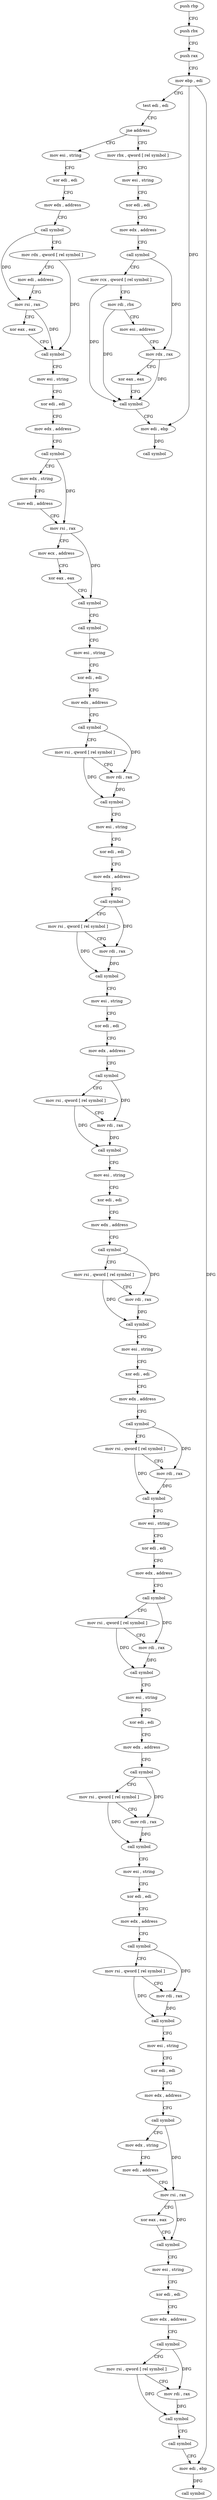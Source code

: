 digraph "func" {
"4200352" [label = "push rbp" ]
"4200353" [label = "push rbx" ]
"4200354" [label = "push rax" ]
"4200355" [label = "mov ebp , edi" ]
"4200357" [label = "test edi , edi" ]
"4200359" [label = "jne address" ]
"4200788" [label = "mov rbx , qword [ rel symbol ]" ]
"4200365" [label = "mov esi , string" ]
"4200795" [label = "mov esi , string" ]
"4200800" [label = "xor edi , edi" ]
"4200802" [label = "mov edx , address" ]
"4200807" [label = "call symbol" ]
"4200812" [label = "mov rcx , qword [ rel symbol ]" ]
"4200819" [label = "mov rdi , rbx" ]
"4200822" [label = "mov esi , address" ]
"4200827" [label = "mov rdx , rax" ]
"4200830" [label = "xor eax , eax" ]
"4200832" [label = "call symbol" ]
"4200837" [label = "mov edi , ebp" ]
"4200839" [label = "call symbol" ]
"4200370" [label = "xor edi , edi" ]
"4200372" [label = "mov edx , address" ]
"4200377" [label = "call symbol" ]
"4200382" [label = "mov rdx , qword [ rel symbol ]" ]
"4200389" [label = "mov edi , address" ]
"4200394" [label = "mov rsi , rax" ]
"4200397" [label = "xor eax , eax" ]
"4200399" [label = "call symbol" ]
"4200404" [label = "mov esi , string" ]
"4200409" [label = "xor edi , edi" ]
"4200411" [label = "mov edx , address" ]
"4200416" [label = "call symbol" ]
"4200421" [label = "mov edx , string" ]
"4200426" [label = "mov edi , address" ]
"4200431" [label = "mov rsi , rax" ]
"4200434" [label = "mov ecx , address" ]
"4200439" [label = "xor eax , eax" ]
"4200441" [label = "call symbol" ]
"4200446" [label = "call symbol" ]
"4200451" [label = "mov esi , string" ]
"4200456" [label = "xor edi , edi" ]
"4200458" [label = "mov edx , address" ]
"4200463" [label = "call symbol" ]
"4200468" [label = "mov rsi , qword [ rel symbol ]" ]
"4200475" [label = "mov rdi , rax" ]
"4200478" [label = "call symbol" ]
"4200483" [label = "mov esi , string" ]
"4200488" [label = "xor edi , edi" ]
"4200490" [label = "mov edx , address" ]
"4200495" [label = "call symbol" ]
"4200500" [label = "mov rsi , qword [ rel symbol ]" ]
"4200507" [label = "mov rdi , rax" ]
"4200510" [label = "call symbol" ]
"4200515" [label = "mov esi , string" ]
"4200520" [label = "xor edi , edi" ]
"4200522" [label = "mov edx , address" ]
"4200527" [label = "call symbol" ]
"4200532" [label = "mov rsi , qword [ rel symbol ]" ]
"4200539" [label = "mov rdi , rax" ]
"4200542" [label = "call symbol" ]
"4200547" [label = "mov esi , string" ]
"4200552" [label = "xor edi , edi" ]
"4200554" [label = "mov edx , address" ]
"4200559" [label = "call symbol" ]
"4200564" [label = "mov rsi , qword [ rel symbol ]" ]
"4200571" [label = "mov rdi , rax" ]
"4200574" [label = "call symbol" ]
"4200579" [label = "mov esi , string" ]
"4200584" [label = "xor edi , edi" ]
"4200586" [label = "mov edx , address" ]
"4200591" [label = "call symbol" ]
"4200596" [label = "mov rsi , qword [ rel symbol ]" ]
"4200603" [label = "mov rdi , rax" ]
"4200606" [label = "call symbol" ]
"4200611" [label = "mov esi , string" ]
"4200616" [label = "xor edi , edi" ]
"4200618" [label = "mov edx , address" ]
"4200623" [label = "call symbol" ]
"4200628" [label = "mov rsi , qword [ rel symbol ]" ]
"4200635" [label = "mov rdi , rax" ]
"4200638" [label = "call symbol" ]
"4200643" [label = "mov esi , string" ]
"4200648" [label = "xor edi , edi" ]
"4200650" [label = "mov edx , address" ]
"4200655" [label = "call symbol" ]
"4200660" [label = "mov rsi , qword [ rel symbol ]" ]
"4200667" [label = "mov rdi , rax" ]
"4200670" [label = "call symbol" ]
"4200675" [label = "mov esi , string" ]
"4200680" [label = "xor edi , edi" ]
"4200682" [label = "mov edx , address" ]
"4200687" [label = "call symbol" ]
"4200692" [label = "mov rsi , qword [ rel symbol ]" ]
"4200699" [label = "mov rdi , rax" ]
"4200702" [label = "call symbol" ]
"4200707" [label = "mov esi , string" ]
"4200712" [label = "xor edi , edi" ]
"4200714" [label = "mov edx , address" ]
"4200719" [label = "call symbol" ]
"4200724" [label = "mov edx , string" ]
"4200729" [label = "mov edi , address" ]
"4200734" [label = "mov rsi , rax" ]
"4200737" [label = "xor eax , eax" ]
"4200739" [label = "call symbol" ]
"4200744" [label = "mov esi , string" ]
"4200749" [label = "xor edi , edi" ]
"4200751" [label = "mov edx , address" ]
"4200756" [label = "call symbol" ]
"4200761" [label = "mov rsi , qword [ rel symbol ]" ]
"4200768" [label = "mov rdi , rax" ]
"4200771" [label = "call symbol" ]
"4200776" [label = "call symbol" ]
"4200781" [label = "mov edi , ebp" ]
"4200783" [label = "call symbol" ]
"4200352" -> "4200353" [ label = "CFG" ]
"4200353" -> "4200354" [ label = "CFG" ]
"4200354" -> "4200355" [ label = "CFG" ]
"4200355" -> "4200357" [ label = "CFG" ]
"4200355" -> "4200837" [ label = "DFG" ]
"4200355" -> "4200781" [ label = "DFG" ]
"4200357" -> "4200359" [ label = "CFG" ]
"4200359" -> "4200788" [ label = "CFG" ]
"4200359" -> "4200365" [ label = "CFG" ]
"4200788" -> "4200795" [ label = "CFG" ]
"4200365" -> "4200370" [ label = "CFG" ]
"4200795" -> "4200800" [ label = "CFG" ]
"4200800" -> "4200802" [ label = "CFG" ]
"4200802" -> "4200807" [ label = "CFG" ]
"4200807" -> "4200812" [ label = "CFG" ]
"4200807" -> "4200827" [ label = "DFG" ]
"4200812" -> "4200819" [ label = "CFG" ]
"4200812" -> "4200832" [ label = "DFG" ]
"4200819" -> "4200822" [ label = "CFG" ]
"4200819" -> "4200832" [ label = "DFG" ]
"4200822" -> "4200827" [ label = "CFG" ]
"4200827" -> "4200830" [ label = "CFG" ]
"4200827" -> "4200832" [ label = "DFG" ]
"4200830" -> "4200832" [ label = "CFG" ]
"4200832" -> "4200837" [ label = "CFG" ]
"4200837" -> "4200839" [ label = "DFG" ]
"4200370" -> "4200372" [ label = "CFG" ]
"4200372" -> "4200377" [ label = "CFG" ]
"4200377" -> "4200382" [ label = "CFG" ]
"4200377" -> "4200394" [ label = "DFG" ]
"4200382" -> "4200389" [ label = "CFG" ]
"4200382" -> "4200399" [ label = "DFG" ]
"4200389" -> "4200394" [ label = "CFG" ]
"4200394" -> "4200397" [ label = "CFG" ]
"4200394" -> "4200399" [ label = "DFG" ]
"4200397" -> "4200399" [ label = "CFG" ]
"4200399" -> "4200404" [ label = "CFG" ]
"4200404" -> "4200409" [ label = "CFG" ]
"4200409" -> "4200411" [ label = "CFG" ]
"4200411" -> "4200416" [ label = "CFG" ]
"4200416" -> "4200421" [ label = "CFG" ]
"4200416" -> "4200431" [ label = "DFG" ]
"4200421" -> "4200426" [ label = "CFG" ]
"4200426" -> "4200431" [ label = "CFG" ]
"4200431" -> "4200434" [ label = "CFG" ]
"4200431" -> "4200441" [ label = "DFG" ]
"4200434" -> "4200439" [ label = "CFG" ]
"4200439" -> "4200441" [ label = "CFG" ]
"4200441" -> "4200446" [ label = "CFG" ]
"4200446" -> "4200451" [ label = "CFG" ]
"4200451" -> "4200456" [ label = "CFG" ]
"4200456" -> "4200458" [ label = "CFG" ]
"4200458" -> "4200463" [ label = "CFG" ]
"4200463" -> "4200468" [ label = "CFG" ]
"4200463" -> "4200475" [ label = "DFG" ]
"4200468" -> "4200475" [ label = "CFG" ]
"4200468" -> "4200478" [ label = "DFG" ]
"4200475" -> "4200478" [ label = "DFG" ]
"4200478" -> "4200483" [ label = "CFG" ]
"4200483" -> "4200488" [ label = "CFG" ]
"4200488" -> "4200490" [ label = "CFG" ]
"4200490" -> "4200495" [ label = "CFG" ]
"4200495" -> "4200500" [ label = "CFG" ]
"4200495" -> "4200507" [ label = "DFG" ]
"4200500" -> "4200507" [ label = "CFG" ]
"4200500" -> "4200510" [ label = "DFG" ]
"4200507" -> "4200510" [ label = "DFG" ]
"4200510" -> "4200515" [ label = "CFG" ]
"4200515" -> "4200520" [ label = "CFG" ]
"4200520" -> "4200522" [ label = "CFG" ]
"4200522" -> "4200527" [ label = "CFG" ]
"4200527" -> "4200532" [ label = "CFG" ]
"4200527" -> "4200539" [ label = "DFG" ]
"4200532" -> "4200539" [ label = "CFG" ]
"4200532" -> "4200542" [ label = "DFG" ]
"4200539" -> "4200542" [ label = "DFG" ]
"4200542" -> "4200547" [ label = "CFG" ]
"4200547" -> "4200552" [ label = "CFG" ]
"4200552" -> "4200554" [ label = "CFG" ]
"4200554" -> "4200559" [ label = "CFG" ]
"4200559" -> "4200564" [ label = "CFG" ]
"4200559" -> "4200571" [ label = "DFG" ]
"4200564" -> "4200571" [ label = "CFG" ]
"4200564" -> "4200574" [ label = "DFG" ]
"4200571" -> "4200574" [ label = "DFG" ]
"4200574" -> "4200579" [ label = "CFG" ]
"4200579" -> "4200584" [ label = "CFG" ]
"4200584" -> "4200586" [ label = "CFG" ]
"4200586" -> "4200591" [ label = "CFG" ]
"4200591" -> "4200596" [ label = "CFG" ]
"4200591" -> "4200603" [ label = "DFG" ]
"4200596" -> "4200603" [ label = "CFG" ]
"4200596" -> "4200606" [ label = "DFG" ]
"4200603" -> "4200606" [ label = "DFG" ]
"4200606" -> "4200611" [ label = "CFG" ]
"4200611" -> "4200616" [ label = "CFG" ]
"4200616" -> "4200618" [ label = "CFG" ]
"4200618" -> "4200623" [ label = "CFG" ]
"4200623" -> "4200628" [ label = "CFG" ]
"4200623" -> "4200635" [ label = "DFG" ]
"4200628" -> "4200635" [ label = "CFG" ]
"4200628" -> "4200638" [ label = "DFG" ]
"4200635" -> "4200638" [ label = "DFG" ]
"4200638" -> "4200643" [ label = "CFG" ]
"4200643" -> "4200648" [ label = "CFG" ]
"4200648" -> "4200650" [ label = "CFG" ]
"4200650" -> "4200655" [ label = "CFG" ]
"4200655" -> "4200660" [ label = "CFG" ]
"4200655" -> "4200667" [ label = "DFG" ]
"4200660" -> "4200667" [ label = "CFG" ]
"4200660" -> "4200670" [ label = "DFG" ]
"4200667" -> "4200670" [ label = "DFG" ]
"4200670" -> "4200675" [ label = "CFG" ]
"4200675" -> "4200680" [ label = "CFG" ]
"4200680" -> "4200682" [ label = "CFG" ]
"4200682" -> "4200687" [ label = "CFG" ]
"4200687" -> "4200692" [ label = "CFG" ]
"4200687" -> "4200699" [ label = "DFG" ]
"4200692" -> "4200699" [ label = "CFG" ]
"4200692" -> "4200702" [ label = "DFG" ]
"4200699" -> "4200702" [ label = "DFG" ]
"4200702" -> "4200707" [ label = "CFG" ]
"4200707" -> "4200712" [ label = "CFG" ]
"4200712" -> "4200714" [ label = "CFG" ]
"4200714" -> "4200719" [ label = "CFG" ]
"4200719" -> "4200724" [ label = "CFG" ]
"4200719" -> "4200734" [ label = "DFG" ]
"4200724" -> "4200729" [ label = "CFG" ]
"4200729" -> "4200734" [ label = "CFG" ]
"4200734" -> "4200737" [ label = "CFG" ]
"4200734" -> "4200739" [ label = "DFG" ]
"4200737" -> "4200739" [ label = "CFG" ]
"4200739" -> "4200744" [ label = "CFG" ]
"4200744" -> "4200749" [ label = "CFG" ]
"4200749" -> "4200751" [ label = "CFG" ]
"4200751" -> "4200756" [ label = "CFG" ]
"4200756" -> "4200761" [ label = "CFG" ]
"4200756" -> "4200768" [ label = "DFG" ]
"4200761" -> "4200768" [ label = "CFG" ]
"4200761" -> "4200771" [ label = "DFG" ]
"4200768" -> "4200771" [ label = "DFG" ]
"4200771" -> "4200776" [ label = "CFG" ]
"4200776" -> "4200781" [ label = "CFG" ]
"4200781" -> "4200783" [ label = "DFG" ]
}
